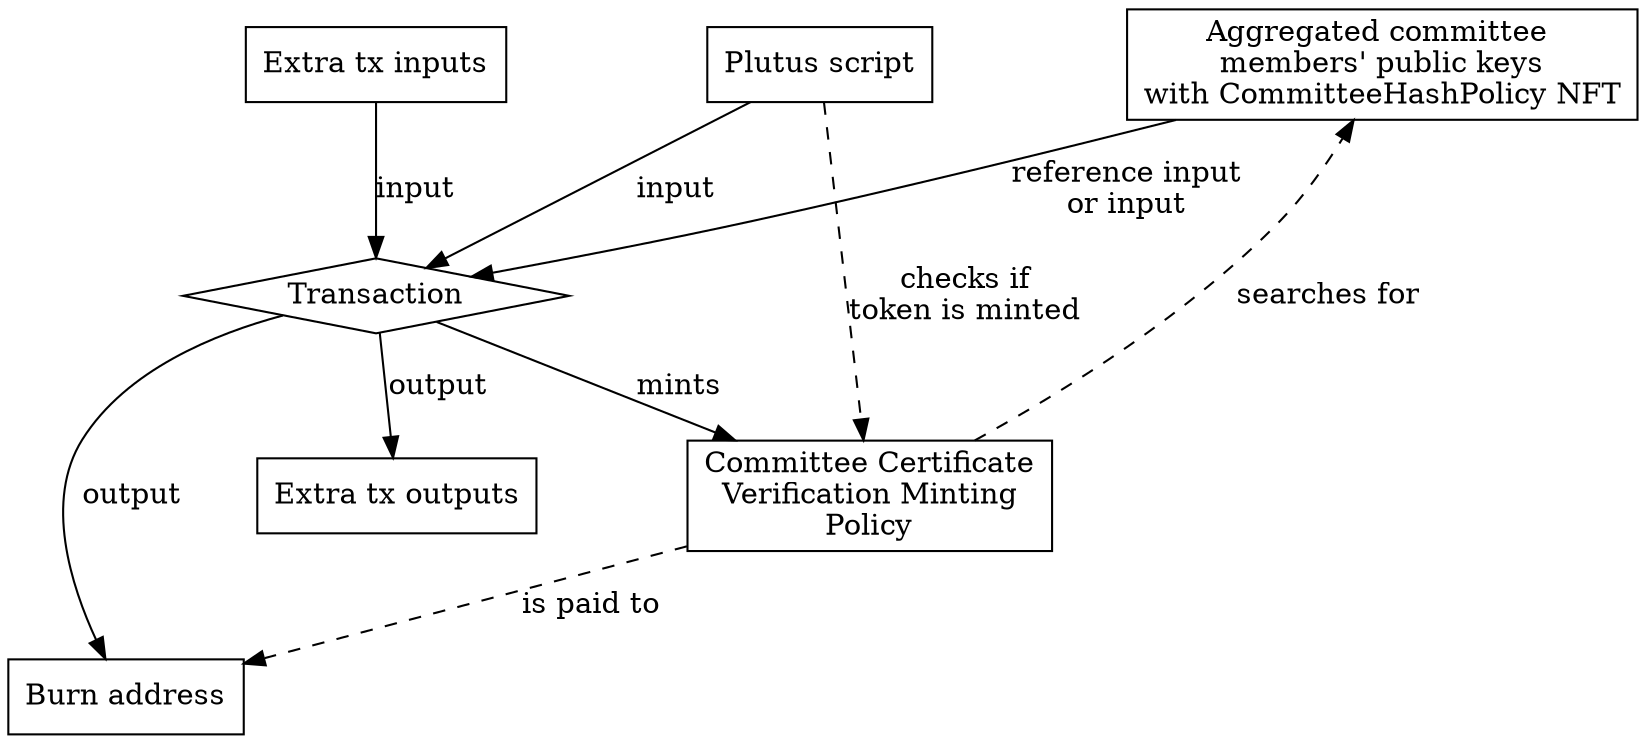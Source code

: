strict digraph {
  node [shape=record]
  // splines=false
  graph [nodesep="1", ranksep="0.5"]

  currentCommittee [ label = "Aggregated committee \nmembers' public keys\nwith CommitteeHashPolicy NFT" ];
  plutusScript [ label = "Plutus script"];
  extraTxInputs [ label = "Extra tx inputs"];
  transaction [ label = "Transaction", shape=diamond ];
  committeeCertificateVerificationMintingPolicy [label = "Committee Certificate\nVerification Minting\nPolicy"];
  txOutputs [ label = "Extra tx outputs"];
  burnAddress [ label = "Burn address"];

  plutusScript -> transaction [ label = "input" ];
  extraTxInputs -> transaction [label = "input" ];
  currentCommittee  -> transaction [label = "reference input\nor input"];
  plutusScript -> committeeCertificateVerificationMintingPolicy [ style = dashed, label = "checks if\ntoken is minted" ];
  committeeCertificateVerificationMintingPolicy -> currentCommittee [ style = dashed, label = "searches for" ];
  transaction -> committeeCertificateVerificationMintingPolicy [ label = "mints" ];
  committeeCertificateVerificationMintingPolicy -> burnAddress [ label = "is paid to", style=dashed ];
  transaction -> txOutputs [ label = "output" ];
  transaction -> burnAddress [ label = "output" ];
}

